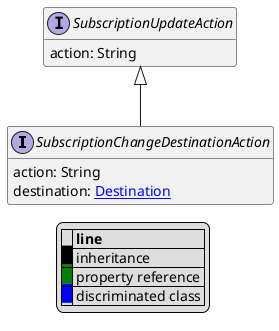 @startuml

hide empty fields
hide empty methods
legend
|= |= line |
|<back:black>   </back>| inheritance |
|<back:green>   </back>| property reference |
|<back:blue>   </back>| discriminated class |
endlegend
interface SubscriptionChangeDestinationAction [[SubscriptionChangeDestinationAction.svg]] extends SubscriptionUpdateAction {
    action: String
    destination: [[Destination.svg Destination]]
}
interface SubscriptionUpdateAction [[SubscriptionUpdateAction.svg]]  {
    action: String
}





@enduml
